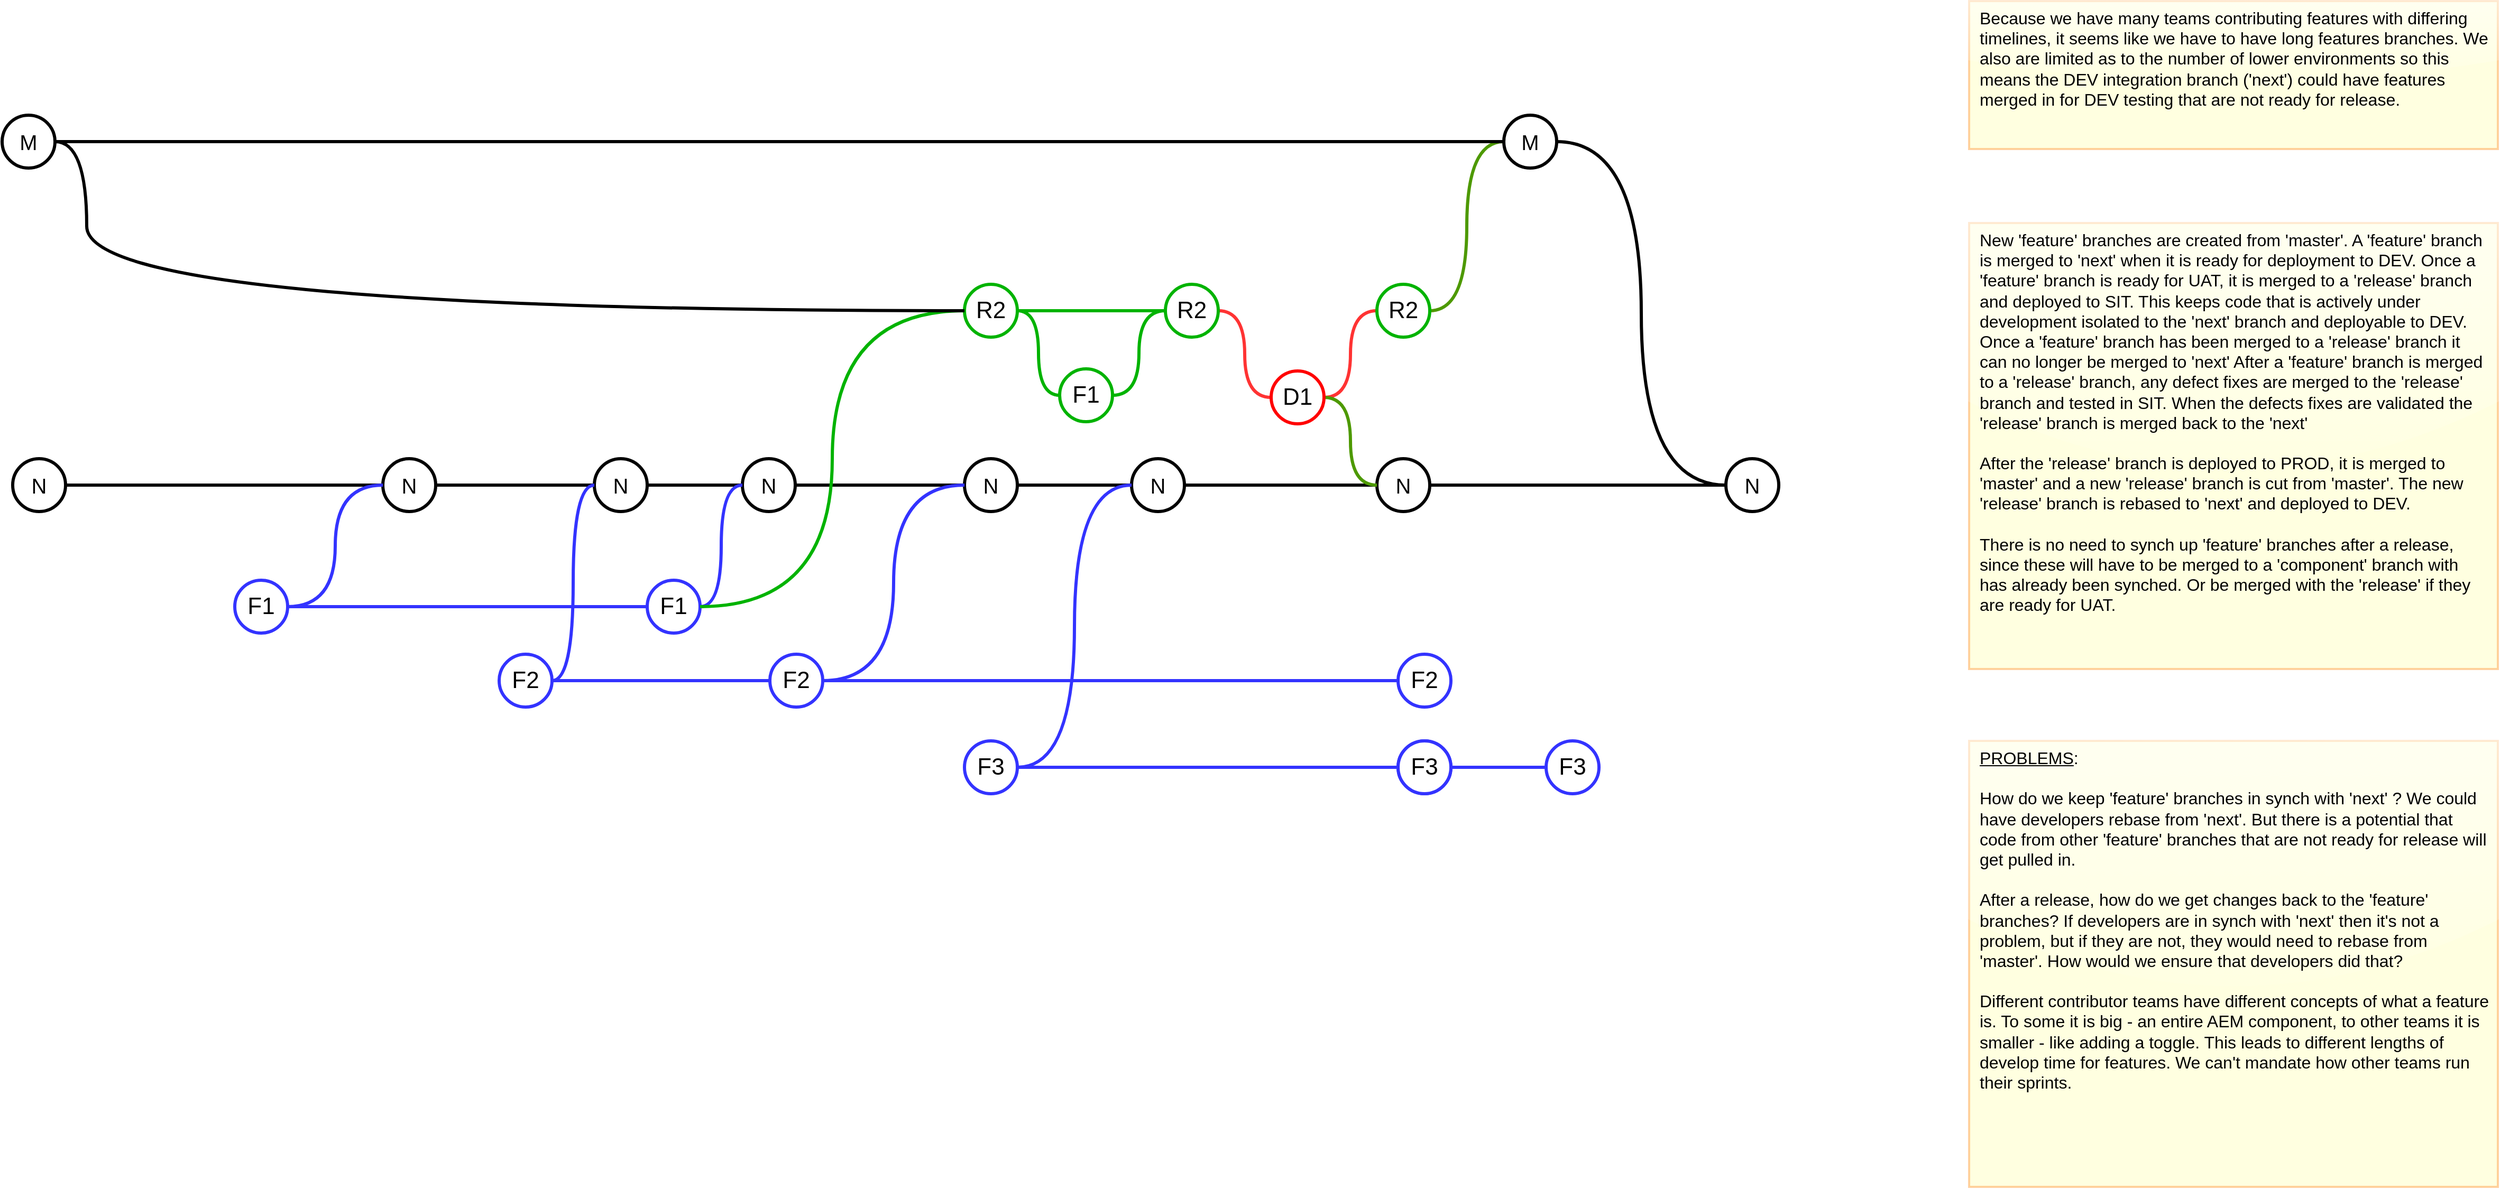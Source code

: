 <mxfile version="16.4.8" type="github">
  <diagram name="release" id="SDYwkOnSaY7hF5fSzO1D">
    <mxGraphModel dx="1540" dy="667" grid="1" gridSize="10" guides="1" tooltips="1" connect="1" arrows="1" fold="1" page="1" pageScale="1" pageWidth="413" pageHeight="291" math="0" shadow="0">
      <root>
        <mxCell id="_iJ6i44_C3ucZC2toOJO-0" />
        <mxCell id="_iJ6i44_C3ucZC2toOJO-1" parent="_iJ6i44_C3ucZC2toOJO-0" />
        <mxCell id="_iJ6i44_C3ucZC2toOJO-3" value="N" style="ellipse;whiteSpace=wrap;html=1;aspect=fixed;fontSize=20;strokeWidth=3;" parent="_iJ6i44_C3ucZC2toOJO-1" vertex="1">
          <mxGeometry x="60" y="843" width="50" height="50" as="geometry" />
        </mxCell>
        <mxCell id="_iJ6i44_C3ucZC2toOJO-5" style="edgeStyle=orthogonalEdgeStyle;curved=1;rounded=0;orthogonalLoop=1;jettySize=auto;html=1;entryX=0;entryY=0.5;entryDx=0;entryDy=0;fontSize=20;endArrow=none;endFill=0;strokeColor=#000000;strokeWidth=3;" parent="_iJ6i44_C3ucZC2toOJO-1" source="_iJ6i44_C3ucZC2toOJO-6" target="_iJ6i44_C3ucZC2toOJO-17" edge="1">
          <mxGeometry relative="1" as="geometry" />
        </mxCell>
        <mxCell id="_iJ6i44_C3ucZC2toOJO-6" value="N" style="ellipse;whiteSpace=wrap;html=1;aspect=fixed;fontSize=20;strokeWidth=3;" parent="_iJ6i44_C3ucZC2toOJO-1" vertex="1">
          <mxGeometry x="410" y="843" width="50" height="50" as="geometry" />
        </mxCell>
        <mxCell id="_iJ6i44_C3ucZC2toOJO-7" style="edgeStyle=orthogonalEdgeStyle;curved=1;rounded=0;orthogonalLoop=1;jettySize=auto;html=1;exitX=1;exitY=0.5;exitDx=0;exitDy=0;entryX=0;entryY=0.5;entryDx=0;entryDy=0;fontSize=38;endArrow=none;endFill=0;strokeWidth=3;" parent="_iJ6i44_C3ucZC2toOJO-1" source="_iJ6i44_C3ucZC2toOJO-3" target="_iJ6i44_C3ucZC2toOJO-6" edge="1">
          <mxGeometry x="140" y="518" as="geometry" />
        </mxCell>
        <mxCell id="_iJ6i44_C3ucZC2toOJO-8" style="edgeStyle=orthogonalEdgeStyle;curved=1;rounded=0;orthogonalLoop=1;jettySize=auto;html=1;entryX=0;entryY=0.5;entryDx=0;entryDy=0;fontSize=24;endArrow=none;endFill=0;strokeWidth=3;strokeColor=#3333FF;" parent="_iJ6i44_C3ucZC2toOJO-1" source="_iJ6i44_C3ucZC2toOJO-12" target="_iJ6i44_C3ucZC2toOJO-6" edge="1">
          <mxGeometry x="140" y="518" as="geometry" />
        </mxCell>
        <mxCell id="_iJ6i44_C3ucZC2toOJO-9" style="edgeStyle=orthogonalEdgeStyle;curved=1;rounded=0;orthogonalLoop=1;jettySize=auto;html=1;entryX=0;entryY=0.5;entryDx=0;entryDy=0;fontSize=20;endArrow=none;endFill=0;strokeColor=#3333FF;strokeWidth=3;" parent="_iJ6i44_C3ucZC2toOJO-1" source="_iJ6i44_C3ucZC2toOJO-12" target="_iJ6i44_C3ucZC2toOJO-19" edge="1">
          <mxGeometry relative="1" as="geometry" />
        </mxCell>
        <mxCell id="_iJ6i44_C3ucZC2toOJO-12" value="F1" style="ellipse;whiteSpace=wrap;html=1;aspect=fixed;fontSize=22;strokeWidth=3;strokeColor=#3333FF;" parent="_iJ6i44_C3ucZC2toOJO-1" vertex="1">
          <mxGeometry x="270" y="958" width="50" height="50" as="geometry" />
        </mxCell>
        <mxCell id="_iJ6i44_C3ucZC2toOJO-14" style="edgeStyle=orthogonalEdgeStyle;curved=1;rounded=0;orthogonalLoop=1;jettySize=auto;html=1;entryX=0;entryY=0.5;entryDx=0;entryDy=0;fontSize=20;endArrow=none;endFill=0;strokeColor=#3333FF;strokeWidth=3;" parent="_iJ6i44_C3ucZC2toOJO-1" source="_iJ6i44_C3ucZC2toOJO-16" target="_iJ6i44_C3ucZC2toOJO-42" edge="1">
          <mxGeometry relative="1" as="geometry" />
        </mxCell>
        <mxCell id="_iJ6i44_C3ucZC2toOJO-16" value="F2" style="ellipse;whiteSpace=wrap;html=1;aspect=fixed;fontSize=22;strokeWidth=3;strokeColor=#3333FF;" parent="_iJ6i44_C3ucZC2toOJO-1" vertex="1">
          <mxGeometry x="520" y="1028" width="50" height="50" as="geometry" />
        </mxCell>
        <mxCell id="_iJ6i44_C3ucZC2toOJO-17" value="N" style="ellipse;whiteSpace=wrap;html=1;aspect=fixed;fontSize=20;strokeWidth=3;" parent="_iJ6i44_C3ucZC2toOJO-1" vertex="1">
          <mxGeometry x="610" y="843" width="50" height="50" as="geometry" />
        </mxCell>
        <mxCell id="_iJ6i44_C3ucZC2toOJO-18" style="edgeStyle=orthogonalEdgeStyle;curved=1;rounded=0;orthogonalLoop=1;jettySize=auto;html=1;fontSize=20;endArrow=none;endFill=0;strokeWidth=3;entryX=0;entryY=0.5;entryDx=0;entryDy=0;strokeColor=#3333FF;" parent="_iJ6i44_C3ucZC2toOJO-1" source="_iJ6i44_C3ucZC2toOJO-16" target="_iJ6i44_C3ucZC2toOJO-17" edge="1">
          <mxGeometry x="140" y="518" as="geometry" />
        </mxCell>
        <mxCell id="_iJ6i44_C3ucZC2toOJO-19" value="F1" style="ellipse;whiteSpace=wrap;html=1;aspect=fixed;fontSize=22;strokeWidth=3;strokeColor=#3333FF;" parent="_iJ6i44_C3ucZC2toOJO-1" vertex="1">
          <mxGeometry x="660" y="958" width="50" height="50" as="geometry" />
        </mxCell>
        <mxCell id="_iJ6i44_C3ucZC2toOJO-20" style="edgeStyle=orthogonalEdgeStyle;curved=1;rounded=0;orthogonalLoop=1;jettySize=auto;html=1;entryX=0;entryY=0.5;entryDx=0;entryDy=0;fontSize=20;endArrow=none;endFill=0;strokeColor=#000000;strokeWidth=3;" parent="_iJ6i44_C3ucZC2toOJO-1" source="_iJ6i44_C3ucZC2toOJO-22" target="_iJ6i44_C3ucZC2toOJO-39" edge="1">
          <mxGeometry relative="1" as="geometry" />
        </mxCell>
        <mxCell id="_iJ6i44_C3ucZC2toOJO-22" value="N" style="ellipse;whiteSpace=wrap;html=1;aspect=fixed;fontSize=20;strokeWidth=3;" parent="_iJ6i44_C3ucZC2toOJO-1" vertex="1">
          <mxGeometry x="750" y="843" width="50" height="50" as="geometry" />
        </mxCell>
        <mxCell id="_iJ6i44_C3ucZC2toOJO-23" style="edgeStyle=orthogonalEdgeStyle;curved=1;rounded=0;orthogonalLoop=1;jettySize=auto;html=1;entryX=0;entryY=0.5;entryDx=0;entryDy=0;fontSize=20;endArrow=none;endFill=0;strokeWidth=3;" parent="_iJ6i44_C3ucZC2toOJO-1" source="_iJ6i44_C3ucZC2toOJO-17" target="_iJ6i44_C3ucZC2toOJO-22" edge="1">
          <mxGeometry x="140" y="518" as="geometry" />
        </mxCell>
        <mxCell id="_iJ6i44_C3ucZC2toOJO-24" style="edgeStyle=orthogonalEdgeStyle;curved=1;rounded=0;orthogonalLoop=1;jettySize=auto;html=1;entryX=0;entryY=0.5;entryDx=0;entryDy=0;fontSize=20;endArrow=none;endFill=0;strokeWidth=3;strokeColor=#3333FF;" parent="_iJ6i44_C3ucZC2toOJO-1" source="_iJ6i44_C3ucZC2toOJO-19" target="_iJ6i44_C3ucZC2toOJO-22" edge="1">
          <mxGeometry x="140" y="518" as="geometry" />
        </mxCell>
        <mxCell id="_iJ6i44_C3ucZC2toOJO-25" value="R2" style="ellipse;whiteSpace=wrap;html=1;aspect=fixed;fontSize=22;strokeWidth=3;strokeColor=#00B300;" parent="_iJ6i44_C3ucZC2toOJO-1" vertex="1">
          <mxGeometry x="960" y="678" width="50" height="50" as="geometry" />
        </mxCell>
        <mxCell id="_iJ6i44_C3ucZC2toOJO-27" style="edgeStyle=orthogonalEdgeStyle;curved=1;rounded=0;orthogonalLoop=1;jettySize=auto;html=1;entryX=0;entryY=0.5;entryDx=0;entryDy=0;fontSize=22;endArrow=none;endFill=0;strokeWidth=3;strokeColor=#00B300;" parent="_iJ6i44_C3ucZC2toOJO-1" source="_iJ6i44_C3ucZC2toOJO-19" target="_iJ6i44_C3ucZC2toOJO-25" edge="1">
          <mxGeometry x="140" y="518" as="geometry" />
        </mxCell>
        <mxCell id="_iJ6i44_C3ucZC2toOJO-28" value="F1" style="ellipse;whiteSpace=wrap;html=1;aspect=fixed;fontSize=22;strokeWidth=3;strokeColor=#00B300;" parent="_iJ6i44_C3ucZC2toOJO-1" vertex="1">
          <mxGeometry x="1050" y="758" width="50" height="50" as="geometry" />
        </mxCell>
        <mxCell id="_iJ6i44_C3ucZC2toOJO-29" style="edgeStyle=orthogonalEdgeStyle;curved=1;rounded=0;orthogonalLoop=1;jettySize=auto;html=1;entryX=0;entryY=0.5;entryDx=0;entryDy=0;fontSize=20;endArrow=none;endFill=0;strokeColor=#00B300;strokeWidth=3;" parent="_iJ6i44_C3ucZC2toOJO-1" source="_iJ6i44_C3ucZC2toOJO-25" target="_iJ6i44_C3ucZC2toOJO-28" edge="1">
          <mxGeometry x="140" y="518" as="geometry" />
        </mxCell>
        <mxCell id="f3lHC2IzpjxRuybxEILP-2" style="edgeStyle=orthogonalEdgeStyle;rounded=0;orthogonalLoop=1;jettySize=auto;html=1;entryX=0;entryY=0.5;entryDx=0;entryDy=0;endArrow=none;endFill=0;curved=1;strokeWidth=3;strokeColor=#FF3333;" parent="_iJ6i44_C3ucZC2toOJO-1" source="_iJ6i44_C3ucZC2toOJO-31" target="f3lHC2IzpjxRuybxEILP-1" edge="1">
          <mxGeometry relative="1" as="geometry" />
        </mxCell>
        <mxCell id="_iJ6i44_C3ucZC2toOJO-31" value="R2" style="ellipse;whiteSpace=wrap;html=1;aspect=fixed;fontSize=22;strokeWidth=3;strokeColor=#00B300;" parent="_iJ6i44_C3ucZC2toOJO-1" vertex="1">
          <mxGeometry x="1150" y="678" width="50" height="50" as="geometry" />
        </mxCell>
        <mxCell id="_iJ6i44_C3ucZC2toOJO-32" style="edgeStyle=orthogonalEdgeStyle;curved=1;rounded=0;orthogonalLoop=1;jettySize=auto;html=1;entryX=0;entryY=0.5;entryDx=0;entryDy=0;fontSize=20;endArrow=none;endFill=0;strokeColor=#00B300;strokeWidth=3;" parent="_iJ6i44_C3ucZC2toOJO-1" source="_iJ6i44_C3ucZC2toOJO-25" target="_iJ6i44_C3ucZC2toOJO-31" edge="1">
          <mxGeometry x="140" y="518" as="geometry" />
        </mxCell>
        <mxCell id="_iJ6i44_C3ucZC2toOJO-33" style="edgeStyle=orthogonalEdgeStyle;curved=1;rounded=0;orthogonalLoop=1;jettySize=auto;html=1;fontSize=20;endArrow=none;endFill=0;strokeColor=#00B300;strokeWidth=3;entryX=0;entryY=0.5;entryDx=0;entryDy=0;" parent="_iJ6i44_C3ucZC2toOJO-1" source="_iJ6i44_C3ucZC2toOJO-28" target="_iJ6i44_C3ucZC2toOJO-31" edge="1">
          <mxGeometry x="140" y="518" as="geometry">
            <mxPoint x="1120" y="698" as="targetPoint" />
          </mxGeometry>
        </mxCell>
        <mxCell id="e6lGBRluWbpVPNSCwL4w-2" style="edgeStyle=orthogonalEdgeStyle;curved=1;rounded=0;orthogonalLoop=1;jettySize=auto;html=1;entryX=0;entryY=0.5;entryDx=0;entryDy=0;endArrow=none;endFill=0;strokeWidth=3;" parent="_iJ6i44_C3ucZC2toOJO-1" source="_iJ6i44_C3ucZC2toOJO-34" target="f3lHC2IzpjxRuybxEILP-5" edge="1">
          <mxGeometry relative="1" as="geometry" />
        </mxCell>
        <mxCell id="_iJ6i44_C3ucZC2toOJO-34" value="M" style="ellipse;whiteSpace=wrap;html=1;aspect=fixed;fontSize=20;strokeWidth=3;" parent="_iJ6i44_C3ucZC2toOJO-1" vertex="1">
          <mxGeometry x="1470" y="518" width="50" height="50" as="geometry" />
        </mxCell>
        <mxCell id="_iJ6i44_C3ucZC2toOJO-35" style="edgeStyle=orthogonalEdgeStyle;curved=1;rounded=0;orthogonalLoop=1;jettySize=auto;html=1;entryX=0;entryY=0.5;entryDx=0;entryDy=0;fontSize=20;endArrow=none;endFill=0;strokeColor=#4D9900;strokeWidth=3;exitX=1;exitY=0.5;exitDx=0;exitDy=0;" parent="_iJ6i44_C3ucZC2toOJO-1" source="f3lHC2IzpjxRuybxEILP-3" target="_iJ6i44_C3ucZC2toOJO-34" edge="1">
          <mxGeometry x="140" y="518" as="geometry" />
        </mxCell>
        <mxCell id="_iJ6i44_C3ucZC2toOJO-36" style="edgeStyle=orthogonalEdgeStyle;curved=1;rounded=0;orthogonalLoop=1;jettySize=auto;html=1;entryX=0;entryY=0.5;entryDx=0;entryDy=0;fontSize=20;endArrow=none;endFill=0;strokeColor=#000000;strokeWidth=3;" parent="_iJ6i44_C3ucZC2toOJO-1" source="_iJ6i44_C3ucZC2toOJO-37" target="_iJ6i44_C3ucZC2toOJO-34" edge="1">
          <mxGeometry relative="1" as="geometry" />
        </mxCell>
        <mxCell id="e6lGBRluWbpVPNSCwL4w-0" style="edgeStyle=orthogonalEdgeStyle;rounded=0;orthogonalLoop=1;jettySize=auto;html=1;entryX=0;entryY=0.5;entryDx=0;entryDy=0;curved=1;strokeWidth=3;endArrow=none;endFill=0;" parent="_iJ6i44_C3ucZC2toOJO-1" source="_iJ6i44_C3ucZC2toOJO-37" target="_iJ6i44_C3ucZC2toOJO-25" edge="1">
          <mxGeometry relative="1" as="geometry">
            <Array as="points">
              <mxPoint x="130" y="543" />
              <mxPoint x="130" y="703" />
            </Array>
          </mxGeometry>
        </mxCell>
        <mxCell id="_iJ6i44_C3ucZC2toOJO-37" value="M" style="ellipse;whiteSpace=wrap;html=1;aspect=fixed;fontSize=20;strokeWidth=3;" parent="_iJ6i44_C3ucZC2toOJO-1" vertex="1">
          <mxGeometry x="50" y="518" width="50" height="50" as="geometry" />
        </mxCell>
        <mxCell id="_iJ6i44_C3ucZC2toOJO-38" style="edgeStyle=orthogonalEdgeStyle;curved=1;rounded=0;orthogonalLoop=1;jettySize=auto;html=1;fontSize=20;endArrow=none;endFill=0;strokeColor=#000000;strokeWidth=3;" parent="_iJ6i44_C3ucZC2toOJO-1" source="_iJ6i44_C3ucZC2toOJO-39" target="_iJ6i44_C3ucZC2toOJO-47" edge="1">
          <mxGeometry relative="1" as="geometry" />
        </mxCell>
        <mxCell id="_iJ6i44_C3ucZC2toOJO-39" value="N" style="ellipse;whiteSpace=wrap;html=1;aspect=fixed;fontSize=20;strokeWidth=3;" parent="_iJ6i44_C3ucZC2toOJO-1" vertex="1">
          <mxGeometry x="960" y="843" width="50" height="50" as="geometry" />
        </mxCell>
        <mxCell id="_iJ6i44_C3ucZC2toOJO-40" style="edgeStyle=orthogonalEdgeStyle;curved=1;rounded=0;orthogonalLoop=1;jettySize=auto;html=1;entryX=0;entryY=0.5;entryDx=0;entryDy=0;fontSize=20;endArrow=none;endFill=0;strokeColor=#3333FF;strokeWidth=3;" parent="_iJ6i44_C3ucZC2toOJO-1" source="_iJ6i44_C3ucZC2toOJO-42" target="_iJ6i44_C3ucZC2toOJO-39" edge="1">
          <mxGeometry relative="1" as="geometry" />
        </mxCell>
        <mxCell id="_iJ6i44_C3ucZC2toOJO-41" style="edgeStyle=orthogonalEdgeStyle;curved=1;rounded=0;orthogonalLoop=1;jettySize=auto;html=1;fontFamily=Helvetica;fontSize=17;fontColor=#FFFFFF;endArrow=none;endFill=0;strokeColor=#3333FF;strokeWidth=3;" parent="_iJ6i44_C3ucZC2toOJO-1" source="_iJ6i44_C3ucZC2toOJO-42" target="_iJ6i44_C3ucZC2toOJO-52" edge="1">
          <mxGeometry relative="1" as="geometry" />
        </mxCell>
        <mxCell id="_iJ6i44_C3ucZC2toOJO-42" value="F2" style="ellipse;whiteSpace=wrap;html=1;aspect=fixed;fontSize=22;strokeWidth=3;strokeColor=#3333FF;" parent="_iJ6i44_C3ucZC2toOJO-1" vertex="1">
          <mxGeometry x="776" y="1028" width="50" height="50" as="geometry" />
        </mxCell>
        <mxCell id="f3lHC2IzpjxRuybxEILP-8" style="edgeStyle=orthogonalEdgeStyle;curved=1;rounded=0;orthogonalLoop=1;jettySize=auto;html=1;entryX=0;entryY=0.5;entryDx=0;entryDy=0;endArrow=none;endFill=0;strokeColor=#000000;strokeWidth=3;" parent="_iJ6i44_C3ucZC2toOJO-1" source="_iJ6i44_C3ucZC2toOJO-45" target="f3lHC2IzpjxRuybxEILP-5" edge="1">
          <mxGeometry relative="1" as="geometry" />
        </mxCell>
        <mxCell id="_iJ6i44_C3ucZC2toOJO-45" value="N" style="ellipse;whiteSpace=wrap;html=1;aspect=fixed;fontSize=20;strokeWidth=3;" parent="_iJ6i44_C3ucZC2toOJO-1" vertex="1">
          <mxGeometry x="1350" y="843" width="50" height="50" as="geometry" />
        </mxCell>
        <mxCell id="_iJ6i44_C3ucZC2toOJO-46" style="edgeStyle=orthogonalEdgeStyle;curved=1;rounded=0;orthogonalLoop=1;jettySize=auto;html=1;fontSize=20;endArrow=none;endFill=0;strokeColor=#000000;strokeWidth=3;entryX=0;entryY=0.5;entryDx=0;entryDy=0;" parent="_iJ6i44_C3ucZC2toOJO-1" source="_iJ6i44_C3ucZC2toOJO-47" target="_iJ6i44_C3ucZC2toOJO-45" edge="1">
          <mxGeometry relative="1" as="geometry">
            <mxPoint x="1460" y="910" as="targetPoint" />
          </mxGeometry>
        </mxCell>
        <mxCell id="_iJ6i44_C3ucZC2toOJO-47" value="N" style="ellipse;whiteSpace=wrap;html=1;aspect=fixed;fontSize=20;strokeWidth=3;" parent="_iJ6i44_C3ucZC2toOJO-1" vertex="1">
          <mxGeometry x="1118" y="843" width="50" height="50" as="geometry" />
        </mxCell>
        <mxCell id="_iJ6i44_C3ucZC2toOJO-48" style="edgeStyle=orthogonalEdgeStyle;curved=1;rounded=0;orthogonalLoop=1;jettySize=auto;html=1;entryX=0;entryY=0.5;entryDx=0;entryDy=0;fontSize=20;endArrow=none;endFill=0;strokeColor=#3333FF;strokeWidth=3;" parent="_iJ6i44_C3ucZC2toOJO-1" source="_iJ6i44_C3ucZC2toOJO-51" target="_iJ6i44_C3ucZC2toOJO-47" edge="1">
          <mxGeometry relative="1" as="geometry" />
        </mxCell>
        <mxCell id="_iJ6i44_C3ucZC2toOJO-49" style="edgeStyle=orthogonalEdgeStyle;curved=1;rounded=0;orthogonalLoop=1;jettySize=auto;html=1;entryX=0;entryY=0.5;entryDx=0;entryDy=0;fontFamily=Helvetica;fontSize=17;fontColor=#FFFFFF;endArrow=none;endFill=0;strokeColor=#3333FF;strokeWidth=3;" parent="_iJ6i44_C3ucZC2toOJO-1" source="_iJ6i44_C3ucZC2toOJO-51" target="_iJ6i44_C3ucZC2toOJO-60" edge="1">
          <mxGeometry relative="1" as="geometry" />
        </mxCell>
        <mxCell id="_iJ6i44_C3ucZC2toOJO-51" value="F3" style="ellipse;whiteSpace=wrap;html=1;aspect=fixed;fontSize=22;strokeWidth=3;strokeColor=#3333FF;" parent="_iJ6i44_C3ucZC2toOJO-1" vertex="1">
          <mxGeometry x="960" y="1110" width="50" height="50" as="geometry" />
        </mxCell>
        <mxCell id="_iJ6i44_C3ucZC2toOJO-52" value="F2" style="ellipse;whiteSpace=wrap;html=1;aspect=fixed;fontSize=22;strokeWidth=3;strokeColor=#3333FF;" parent="_iJ6i44_C3ucZC2toOJO-1" vertex="1">
          <mxGeometry x="1370" y="1028" width="50" height="50" as="geometry" />
        </mxCell>
        <mxCell id="_iJ6i44_C3ucZC2toOJO-59" style="edgeStyle=orthogonalEdgeStyle;curved=1;rounded=0;orthogonalLoop=1;jettySize=auto;html=1;entryX=0;entryY=0.5;entryDx=0;entryDy=0;fontFamily=Helvetica;fontSize=17;fontColor=#FFFFFF;endArrow=none;endFill=0;strokeColor=#3333FF;strokeWidth=3;" parent="_iJ6i44_C3ucZC2toOJO-1" source="_iJ6i44_C3ucZC2toOJO-60" target="_iJ6i44_C3ucZC2toOJO-65" edge="1">
          <mxGeometry relative="1" as="geometry" />
        </mxCell>
        <mxCell id="_iJ6i44_C3ucZC2toOJO-60" value="C3" style="ellipse;whiteSpace=wrap;html=1;aspect=fixed;fontSize=22;strokeWidth=3;strokeColor=#3333FF;" parent="_iJ6i44_C3ucZC2toOJO-1" vertex="1">
          <mxGeometry x="1370" y="1110" width="50" height="50" as="geometry" />
        </mxCell>
        <mxCell id="_iJ6i44_C3ucZC2toOJO-65" value="F3" style="ellipse;whiteSpace=wrap;html=1;aspect=fixed;fontSize=22;strokeWidth=3;strokeColor=#3333FF;" parent="_iJ6i44_C3ucZC2toOJO-1" vertex="1">
          <mxGeometry x="1510" y="1110" width="50" height="50" as="geometry" />
        </mxCell>
        <mxCell id="_iJ6i44_C3ucZC2toOJO-66" value="F3" style="ellipse;whiteSpace=wrap;html=1;aspect=fixed;fontSize=22;strokeWidth=3;strokeColor=#3333FF;" parent="_iJ6i44_C3ucZC2toOJO-1" vertex="1">
          <mxGeometry x="1370" y="1110" width="50" height="50" as="geometry" />
        </mxCell>
        <mxCell id="_iJ6i44_C3ucZC2toOJO-67" value="New &#39;feature&#39; branches are created from &#39;master&#39;. A &#39;feature&#39; branch is merged to &#39;next&#39; when it is ready for deployment to DEV. Once a &#39;feature&#39; branch is ready for UAT, it is merged to a &#39;release&#39; branch and deployed to SIT. This keeps code that is actively under development isolated to the &#39;next&#39; branch and deployable to DEV. Once a &#39;feature&#39; branch has been merged to a &#39;release&#39; branch it can no longer be merged to &#39;next&#39; After a &#39;feature&#39; branch is merged to a &#39;release&#39; branch, any defect fixes are merged to the &#39;release&#39; branch and tested in SIT. When the defects fixes are validated the &#39;release&#39; branch is merged back to the &#39;next&#39;&lt;br&gt;&lt;br&gt;After the &#39;release&#39; branch is deployed to PROD, it is merged to &#39;master&#39; and a new &#39;release&#39; branch is cut from &#39;master&#39;. The new &#39;release&#39; branch is rebased to &#39;next&#39; and deployed to DEV.&lt;br&gt;&lt;br&gt;There is no need to synch up &#39;feature&#39; branches after a release, since these will have to be merged to a &#39;component&#39; branch with has already been synched. Or be merged with the &#39;release&#39; if they are ready for UAT." style="text;html=1;strokeColor=#FFB366;fillColor=#FFFFCC;align=left;verticalAlign=top;whiteSpace=wrap;rounded=0;fontSize=16;perimeterSpacing=2;strokeWidth=2;opacity=60;shadow=0;glass=1;fontFamily=Helvetica;sketch=0;spacingLeft=8;labelPosition=center;verticalLabelPosition=middle;spacingRight=8;" parent="_iJ6i44_C3ucZC2toOJO-1" vertex="1">
          <mxGeometry x="1910" y="620" width="500" height="422" as="geometry" />
        </mxCell>
        <mxCell id="f3lHC2IzpjxRuybxEILP-0" value="&lt;u&gt;PROBLEMS&lt;/u&gt;:&lt;br&gt;&lt;br&gt;How do we keep &#39;feature&#39; branches in synch with &#39;next&#39; ? We could have developers rebase from &#39;next&#39;. But there is a potential that code from other &#39;feature&#39; branches that are not ready for release will get pulled in.&amp;nbsp;&lt;br&gt;&lt;br&gt;After a release, how do we get changes back to the &#39;feature&#39; branches? If developers are in synch with &#39;next&#39; then it&#39;s not a problem, but if they are not, they would need to rebase from &#39;master&#39;. How would we ensure that developers did that?&amp;nbsp;&lt;br&gt;&lt;br&gt;Different contributor teams have different concepts of what a feature is. To some it is big - an entire AEM component, to other teams it is smaller - like adding a toggle. This leads to different lengths of develop time for features. We can&#39;t mandate how other teams run their sprints." style="text;html=1;strokeColor=#FFB366;fillColor=#FFFFCC;align=left;verticalAlign=top;whiteSpace=wrap;rounded=0;fontSize=16;perimeterSpacing=2;strokeWidth=2;opacity=60;shadow=0;glass=1;fontFamily=Helvetica;sketch=0;spacingLeft=8;labelPosition=center;verticalLabelPosition=middle;spacingRight=8;" parent="_iJ6i44_C3ucZC2toOJO-1" vertex="1">
          <mxGeometry x="1910" y="1110" width="500" height="422" as="geometry" />
        </mxCell>
        <mxCell id="f3lHC2IzpjxRuybxEILP-4" style="edgeStyle=orthogonalEdgeStyle;curved=1;rounded=0;orthogonalLoop=1;jettySize=auto;html=1;entryX=0;entryY=0.5;entryDx=0;entryDy=0;endArrow=none;endFill=0;strokeColor=#FF3333;strokeWidth=3;" parent="_iJ6i44_C3ucZC2toOJO-1" source="f3lHC2IzpjxRuybxEILP-1" target="f3lHC2IzpjxRuybxEILP-3" edge="1">
          <mxGeometry relative="1" as="geometry" />
        </mxCell>
        <mxCell id="f3lHC2IzpjxRuybxEILP-7" style="edgeStyle=orthogonalEdgeStyle;curved=1;rounded=0;orthogonalLoop=1;jettySize=auto;html=1;entryX=0;entryY=0.5;entryDx=0;entryDy=0;endArrow=none;endFill=0;strokeColor=#4d9900;strokeWidth=3;" parent="_iJ6i44_C3ucZC2toOJO-1" source="f3lHC2IzpjxRuybxEILP-1" target="_iJ6i44_C3ucZC2toOJO-45" edge="1">
          <mxGeometry relative="1" as="geometry" />
        </mxCell>
        <mxCell id="f3lHC2IzpjxRuybxEILP-1" value="D1" style="ellipse;whiteSpace=wrap;html=1;aspect=fixed;fontSize=22;strokeWidth=3;strokeColor=#FF0000;" parent="_iJ6i44_C3ucZC2toOJO-1" vertex="1">
          <mxGeometry x="1250" y="760" width="50" height="50" as="geometry" />
        </mxCell>
        <mxCell id="f3lHC2IzpjxRuybxEILP-3" value="R2" style="ellipse;whiteSpace=wrap;html=1;aspect=fixed;fontSize=22;strokeWidth=3;strokeColor=#00B300;" parent="_iJ6i44_C3ucZC2toOJO-1" vertex="1">
          <mxGeometry x="1350" y="678" width="50" height="50" as="geometry" />
        </mxCell>
        <mxCell id="f3lHC2IzpjxRuybxEILP-5" value="N" style="ellipse;whiteSpace=wrap;html=1;aspect=fixed;fontSize=20;strokeWidth=3;" parent="_iJ6i44_C3ucZC2toOJO-1" vertex="1">
          <mxGeometry x="1680" y="843" width="50" height="50" as="geometry" />
        </mxCell>
        <mxCell id="txXvc0csoH_rcmhsC0Kr-0" value="Because we have many teams contributing features with differing timelines, it seems like we have to have long features branches. We also are limited as to the number of lower environments so this means the DEV integration branch (&#39;next&#39;) could have features merged in for DEV testing that are not ready for release." style="text;html=1;strokeColor=#FFB366;fillColor=#FFFFCC;align=left;verticalAlign=top;whiteSpace=wrap;rounded=0;fontSize=16;perimeterSpacing=2;strokeWidth=2;opacity=60;shadow=0;glass=1;fontFamily=Helvetica;sketch=0;spacingLeft=8;labelPosition=center;verticalLabelPosition=middle;spacingRight=8;" vertex="1" parent="_iJ6i44_C3ucZC2toOJO-1">
          <mxGeometry x="1910" y="410" width="500" height="140" as="geometry" />
        </mxCell>
      </root>
    </mxGraphModel>
  </diagram>
</mxfile>
